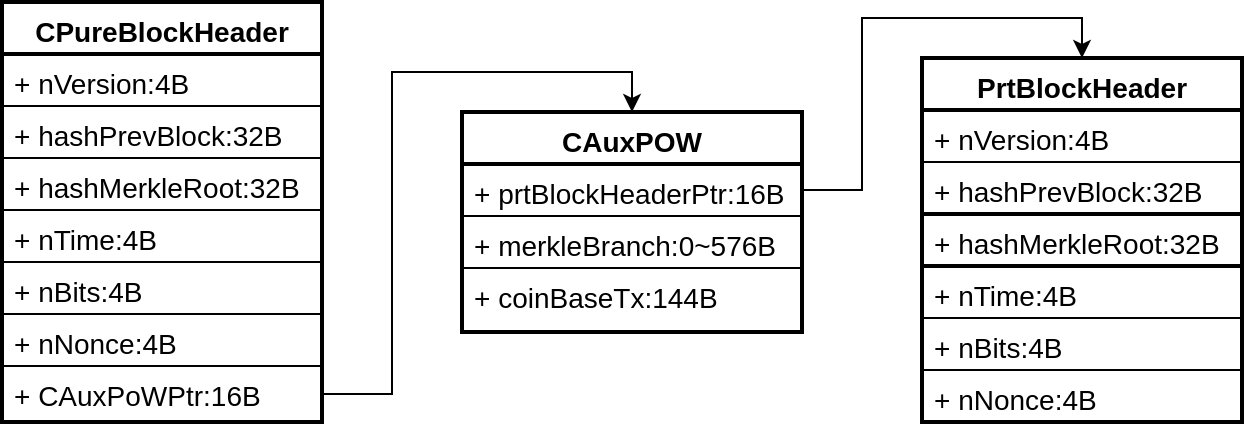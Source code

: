 <mxfile version="21.6.9" type="github">
  <diagram id="C5RBs43oDa-KdzZeNtuy" name="Page-1">
    <mxGraphModel dx="986" dy="691" grid="1" gridSize="10" guides="1" tooltips="1" connect="1" arrows="1" fold="1" page="1" pageScale="1" pageWidth="827" pageHeight="1169" math="0" shadow="0">
      <root>
        <mxCell id="WIyWlLk6GJQsqaUBKTNV-0" />
        <mxCell id="WIyWlLk6GJQsqaUBKTNV-1" parent="WIyWlLk6GJQsqaUBKTNV-0" />
        <mxCell id="zkfFHV4jXpPFQw0GAbJ--0" value="CPureBlockHeader" style="swimlane;fontStyle=1;align=center;verticalAlign=top;childLayout=stackLayout;horizontal=1;startSize=26;horizontalStack=0;resizeParent=1;resizeLast=0;collapsible=1;marginBottom=0;rounded=0;shadow=0;strokeWidth=2;fontSize=14;" parent="WIyWlLk6GJQsqaUBKTNV-1" vertex="1">
          <mxGeometry x="40" y="100" width="160" height="210" as="geometry">
            <mxRectangle x="230" y="140" width="160" height="26" as="alternateBounds" />
          </mxGeometry>
        </mxCell>
        <mxCell id="zkfFHV4jXpPFQw0GAbJ--1" value="+ nVersion:4B" style="text;align=left;verticalAlign=top;spacingLeft=4;spacingRight=4;overflow=hidden;rotatable=0;points=[[0,0.5],[1,0.5]];portConstraint=eastwest;fontSize=14;strokeColor=default;" parent="zkfFHV4jXpPFQw0GAbJ--0" vertex="1">
          <mxGeometry y="26" width="160" height="26" as="geometry" />
        </mxCell>
        <mxCell id="zkfFHV4jXpPFQw0GAbJ--2" value="+ hashPrevBlock:32B" style="text;align=left;verticalAlign=top;spacingLeft=4;spacingRight=4;overflow=hidden;rotatable=0;points=[[0,0.5],[1,0.5]];portConstraint=eastwest;rounded=0;shadow=0;html=0;fontSize=14;strokeColor=default;" parent="zkfFHV4jXpPFQw0GAbJ--0" vertex="1">
          <mxGeometry y="52" width="160" height="26" as="geometry" />
        </mxCell>
        <mxCell id="zkfFHV4jXpPFQw0GAbJ--3" value="+ hashMerkleRoot:32B" style="text;align=left;verticalAlign=top;spacingLeft=4;spacingRight=4;overflow=hidden;rotatable=0;points=[[0,0.5],[1,0.5]];portConstraint=eastwest;rounded=0;shadow=0;html=0;strokeWidth=1;fontSize=14;strokeColor=default;" parent="zkfFHV4jXpPFQw0GAbJ--0" vertex="1">
          <mxGeometry y="78" width="160" height="26" as="geometry" />
        </mxCell>
        <mxCell id="fmE5ixi-5YjxepKUmXTD-1" value="+ nTime:4B" style="text;align=left;verticalAlign=top;spacingLeft=4;spacingRight=4;overflow=hidden;rotatable=0;points=[[0,0.5],[1,0.5]];portConstraint=eastwest;rounded=0;shadow=0;html=0;fontSize=14;strokeColor=default;" vertex="1" parent="zkfFHV4jXpPFQw0GAbJ--0">
          <mxGeometry y="104" width="160" height="26" as="geometry" />
        </mxCell>
        <mxCell id="fmE5ixi-5YjxepKUmXTD-2" value="+ nBits:4B" style="text;align=left;verticalAlign=top;spacingLeft=4;spacingRight=4;overflow=hidden;rotatable=0;points=[[0,0.5],[1,0.5]];portConstraint=eastwest;rounded=0;shadow=0;html=0;fontSize=14;strokeColor=default;" vertex="1" parent="zkfFHV4jXpPFQw0GAbJ--0">
          <mxGeometry y="130" width="160" height="26" as="geometry" />
        </mxCell>
        <mxCell id="fmE5ixi-5YjxepKUmXTD-3" value="+ nNonce:4B" style="text;align=left;verticalAlign=top;spacingLeft=4;spacingRight=4;overflow=hidden;rotatable=0;points=[[0,0.5],[1,0.5]];portConstraint=eastwest;rounded=0;shadow=0;html=0;fontSize=14;strokeColor=default;" vertex="1" parent="zkfFHV4jXpPFQw0GAbJ--0">
          <mxGeometry y="156" width="160" height="26" as="geometry" />
        </mxCell>
        <mxCell id="fmE5ixi-5YjxepKUmXTD-4" value="+ CAuxPoWPtr:16B" style="text;align=left;verticalAlign=top;spacingLeft=4;spacingRight=4;overflow=hidden;rotatable=0;points=[[0,0.5],[1,0.5]];portConstraint=eastwest;rounded=0;shadow=0;html=0;fontSize=14;" vertex="1" parent="zkfFHV4jXpPFQw0GAbJ--0">
          <mxGeometry y="182" width="160" height="28" as="geometry" />
        </mxCell>
        <mxCell id="fmE5ixi-5YjxepKUmXTD-5" value="CAuxPOW" style="swimlane;fontStyle=1;align=center;verticalAlign=top;childLayout=stackLayout;horizontal=1;startSize=26;horizontalStack=0;resizeParent=1;resizeLast=0;collapsible=1;marginBottom=0;rounded=0;shadow=0;strokeWidth=2;fontSize=14;" vertex="1" parent="WIyWlLk6GJQsqaUBKTNV-1">
          <mxGeometry x="270" y="155" width="170" height="110" as="geometry">
            <mxRectangle x="230" y="140" width="160" height="26" as="alternateBounds" />
          </mxGeometry>
        </mxCell>
        <mxCell id="fmE5ixi-5YjxepKUmXTD-6" value="+ prtBlockHeaderPtr:16B" style="text;align=left;verticalAlign=top;spacingLeft=4;spacingRight=4;overflow=hidden;rotatable=0;points=[[0,0.5],[1,0.5]];portConstraint=eastwest;fontSize=14;strokeColor=default;" vertex="1" parent="fmE5ixi-5YjxepKUmXTD-5">
          <mxGeometry y="26" width="170" height="26" as="geometry" />
        </mxCell>
        <mxCell id="fmE5ixi-5YjxepKUmXTD-7" value="+ merkleBranch:0~576B" style="text;align=left;verticalAlign=top;spacingLeft=4;spacingRight=4;overflow=hidden;rotatable=0;points=[[0,0.5],[1,0.5]];portConstraint=eastwest;rounded=0;shadow=0;html=0;fontSize=14;strokeColor=default;" vertex="1" parent="fmE5ixi-5YjxepKUmXTD-5">
          <mxGeometry y="52" width="170" height="26" as="geometry" />
        </mxCell>
        <mxCell id="fmE5ixi-5YjxepKUmXTD-8" value="+ coinBaseTx:144B" style="text;align=left;verticalAlign=top;spacingLeft=4;spacingRight=4;overflow=hidden;rotatable=0;points=[[0,0.5],[1,0.5]];portConstraint=eastwest;rounded=0;shadow=0;html=0;fontSize=14;" vertex="1" parent="fmE5ixi-5YjxepKUmXTD-5">
          <mxGeometry y="78" width="170" height="26" as="geometry" />
        </mxCell>
        <mxCell id="fmE5ixi-5YjxepKUmXTD-13" value="PrtBlockHeader" style="swimlane;fontStyle=1;align=center;verticalAlign=top;childLayout=stackLayout;horizontal=1;startSize=26;horizontalStack=0;resizeParent=1;resizeLast=0;collapsible=1;marginBottom=0;rounded=0;shadow=0;strokeWidth=2;fontSize=14;" vertex="1" parent="WIyWlLk6GJQsqaUBKTNV-1">
          <mxGeometry x="500" y="128" width="160" height="182" as="geometry">
            <mxRectangle x="230" y="140" width="160" height="26" as="alternateBounds" />
          </mxGeometry>
        </mxCell>
        <mxCell id="fmE5ixi-5YjxepKUmXTD-14" value="+ nVersion:4B" style="text;align=left;verticalAlign=top;spacingLeft=4;spacingRight=4;overflow=hidden;rotatable=0;points=[[0,0.5],[1,0.5]];portConstraint=eastwest;fontSize=14;strokeColor=default;" vertex="1" parent="fmE5ixi-5YjxepKUmXTD-13">
          <mxGeometry y="26" width="160" height="26" as="geometry" />
        </mxCell>
        <mxCell id="fmE5ixi-5YjxepKUmXTD-15" value="+ hashPrevBlock:32B" style="text;align=left;verticalAlign=top;spacingLeft=4;spacingRight=4;overflow=hidden;rotatable=0;points=[[0,0.5],[1,0.5]];portConstraint=eastwest;rounded=0;shadow=0;html=0;fontSize=14;strokeColor=default;" vertex="1" parent="fmE5ixi-5YjxepKUmXTD-13">
          <mxGeometry y="52" width="160" height="26" as="geometry" />
        </mxCell>
        <mxCell id="fmE5ixi-5YjxepKUmXTD-16" value="+ hashMerkleRoot:32B" style="text;align=left;verticalAlign=top;spacingLeft=4;spacingRight=4;overflow=hidden;rotatable=0;points=[[0,0.5],[1,0.5]];portConstraint=eastwest;rounded=0;shadow=0;html=0;strokeWidth=2;fontSize=14;strokeColor=default;" vertex="1" parent="fmE5ixi-5YjxepKUmXTD-13">
          <mxGeometry y="78" width="160" height="26" as="geometry" />
        </mxCell>
        <mxCell id="fmE5ixi-5YjxepKUmXTD-17" value="+ nTime:4B" style="text;align=left;verticalAlign=top;spacingLeft=4;spacingRight=4;overflow=hidden;rotatable=0;points=[[0,0.5],[1,0.5]];portConstraint=eastwest;rounded=0;shadow=0;html=0;fontSize=14;strokeColor=default;" vertex="1" parent="fmE5ixi-5YjxepKUmXTD-13">
          <mxGeometry y="104" width="160" height="26" as="geometry" />
        </mxCell>
        <mxCell id="fmE5ixi-5YjxepKUmXTD-18" value="+ nBits:4B" style="text;align=left;verticalAlign=top;spacingLeft=4;spacingRight=4;overflow=hidden;rotatable=0;points=[[0,0.5],[1,0.5]];portConstraint=eastwest;rounded=0;shadow=0;html=0;fontSize=14;strokeColor=default;" vertex="1" parent="fmE5ixi-5YjxepKUmXTD-13">
          <mxGeometry y="130" width="160" height="26" as="geometry" />
        </mxCell>
        <mxCell id="fmE5ixi-5YjxepKUmXTD-19" value="+ nNonce:4B" style="text;align=left;verticalAlign=top;spacingLeft=4;spacingRight=4;overflow=hidden;rotatable=0;points=[[0,0.5],[1,0.5]];portConstraint=eastwest;rounded=0;shadow=0;html=0;fontSize=14;" vertex="1" parent="fmE5ixi-5YjxepKUmXTD-13">
          <mxGeometry y="156" width="160" height="26" as="geometry" />
        </mxCell>
        <mxCell id="fmE5ixi-5YjxepKUmXTD-24" style="edgeStyle=orthogonalEdgeStyle;rounded=0;orthogonalLoop=1;jettySize=auto;html=1;exitX=1;exitY=0.5;exitDx=0;exitDy=0;entryX=0.5;entryY=0;entryDx=0;entryDy=0;" edge="1" parent="WIyWlLk6GJQsqaUBKTNV-1" source="fmE5ixi-5YjxepKUmXTD-4" target="fmE5ixi-5YjxepKUmXTD-5">
          <mxGeometry relative="1" as="geometry" />
        </mxCell>
        <mxCell id="fmE5ixi-5YjxepKUmXTD-26" style="edgeStyle=orthogonalEdgeStyle;rounded=0;orthogonalLoop=1;jettySize=auto;html=1;exitX=1;exitY=0.5;exitDx=0;exitDy=0;entryX=0.5;entryY=0;entryDx=0;entryDy=0;" edge="1" parent="WIyWlLk6GJQsqaUBKTNV-1" source="fmE5ixi-5YjxepKUmXTD-6" target="fmE5ixi-5YjxepKUmXTD-13">
          <mxGeometry relative="1" as="geometry" />
        </mxCell>
      </root>
    </mxGraphModel>
  </diagram>
</mxfile>

